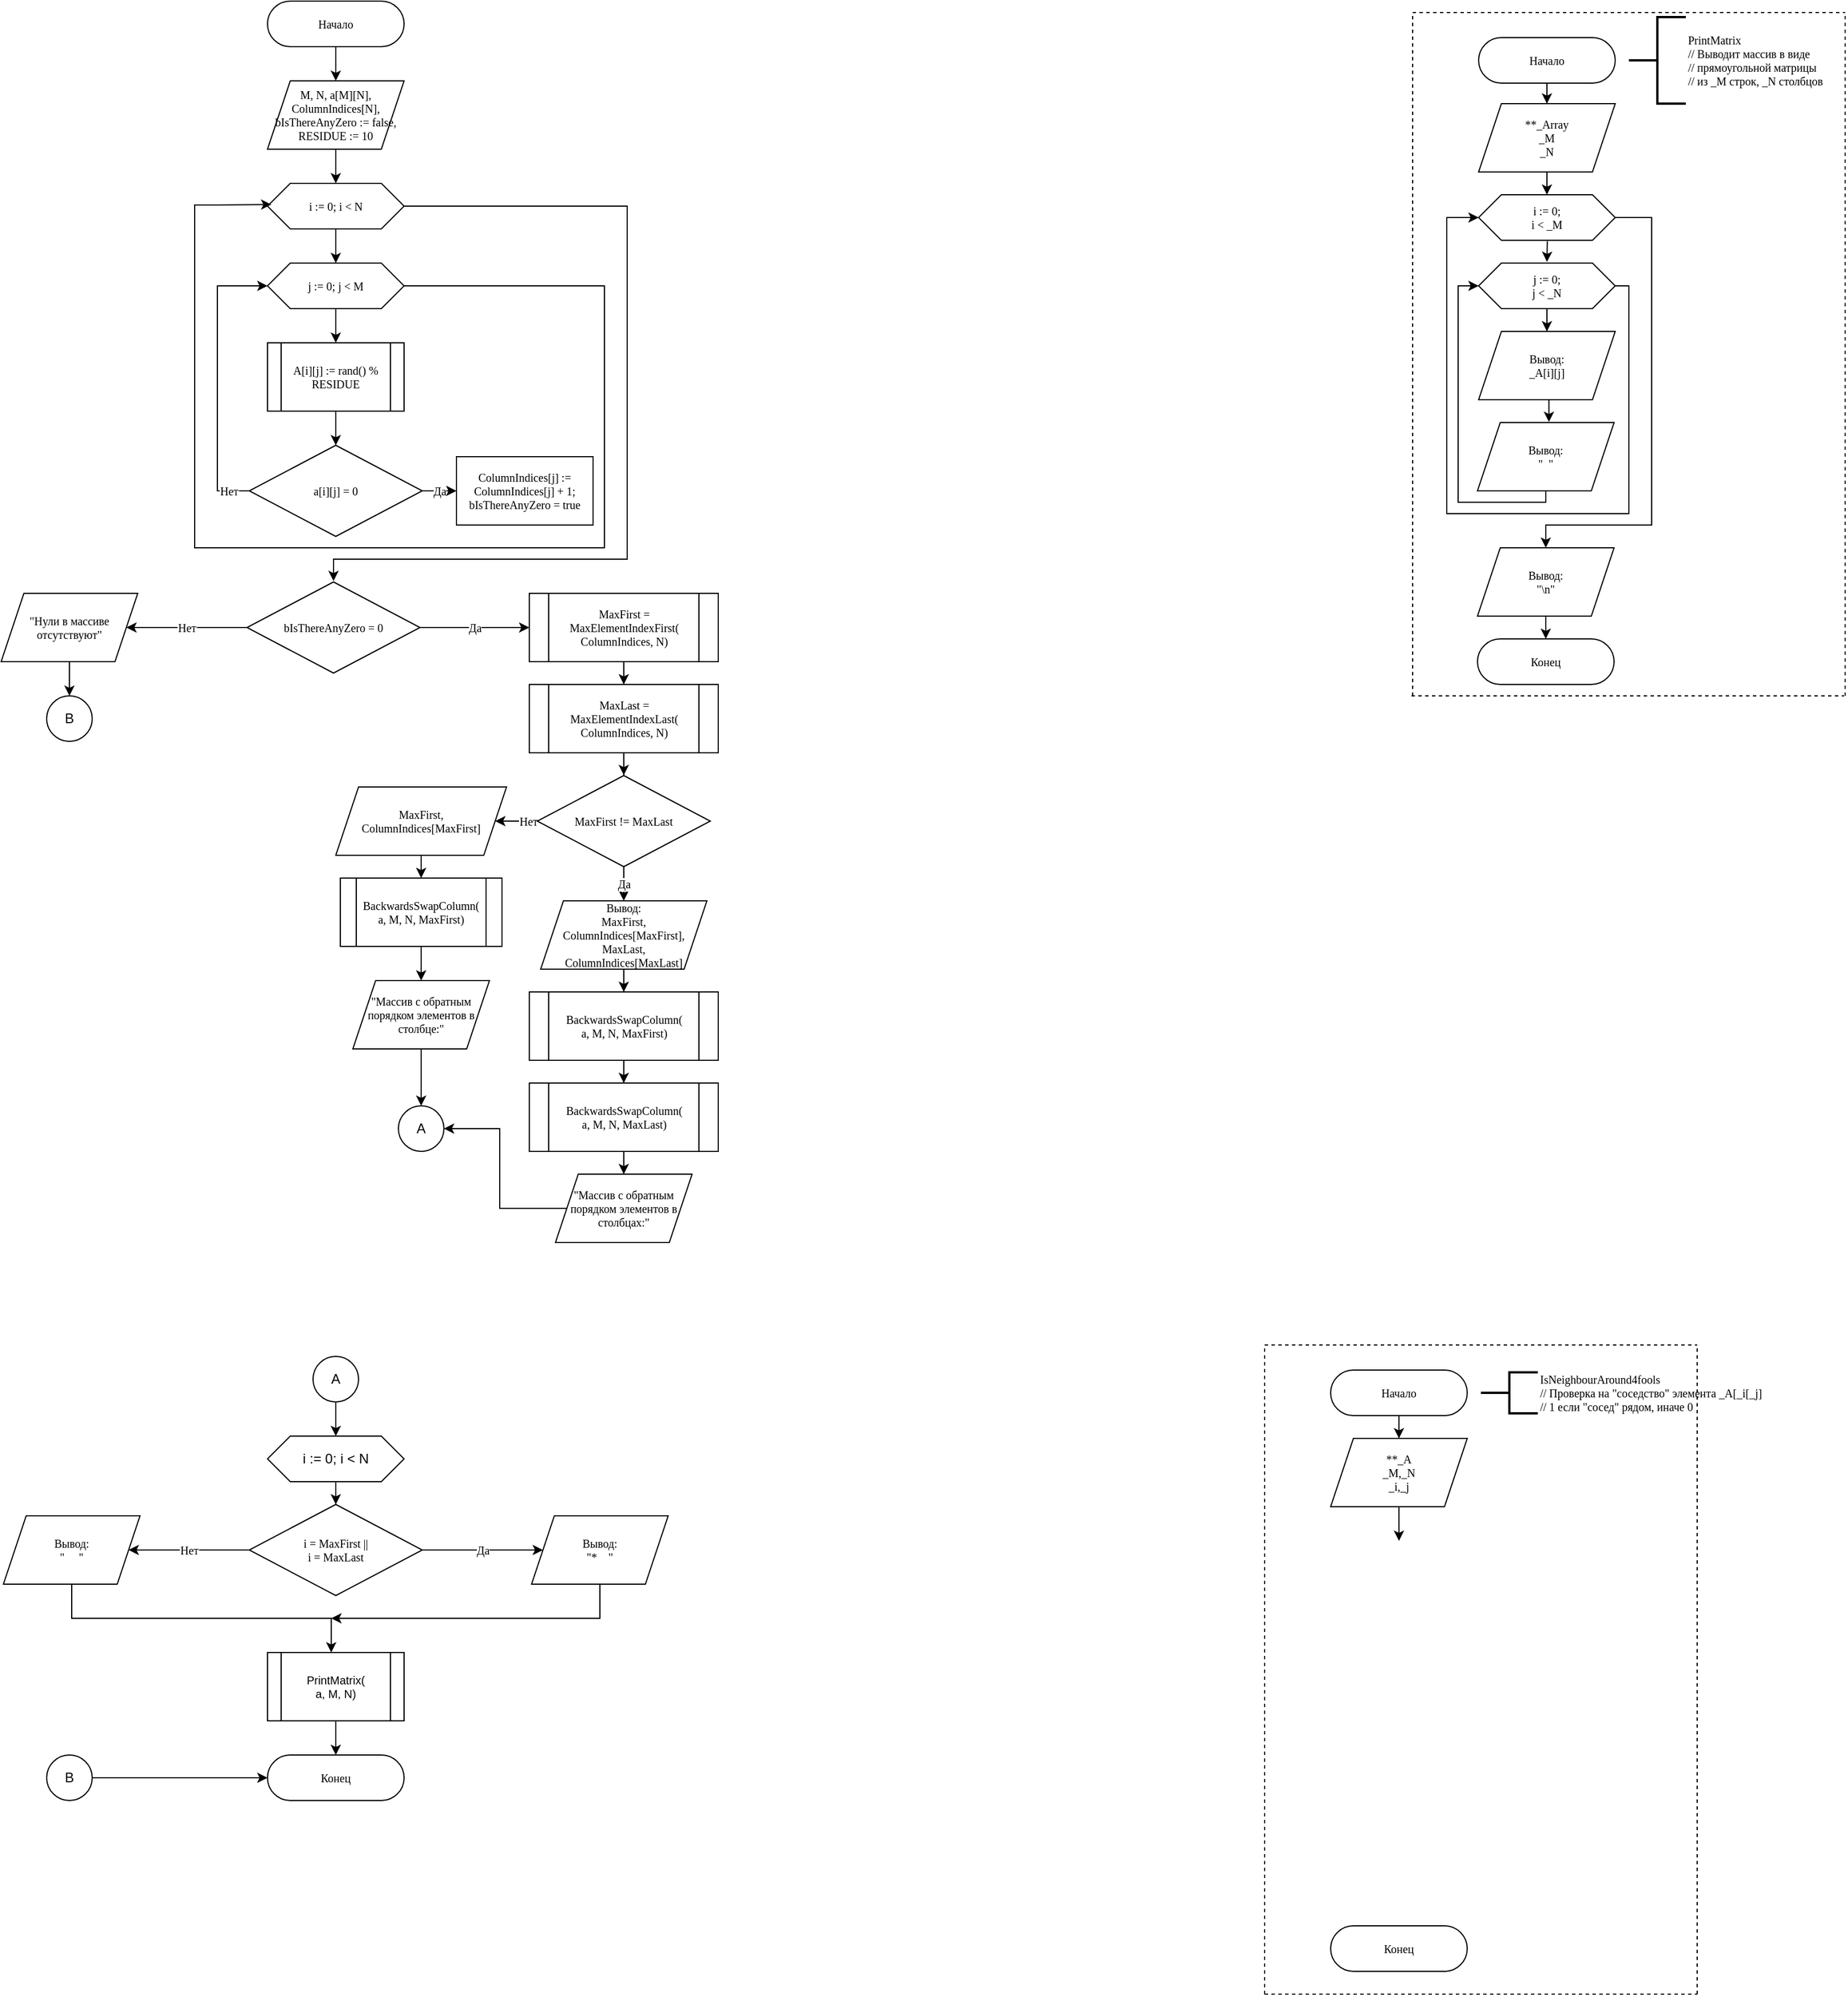 <mxfile version="14.0.1" type="github">
  <diagram id="jJN2-YR1qqHn-e9BybVK" name="Page-1">
    <mxGraphModel dx="1649" dy="-588" grid="1" gridSize="10" guides="1" tooltips="1" connect="1" arrows="1" fold="1" page="1" pageScale="1" pageWidth="827" pageHeight="1169" background="none" math="0" shadow="0">
      <root>
        <mxCell id="0" />
        <mxCell id="1" parent="0" />
        <mxCell id="fMAf0AQXnJGZOiMmoHYG-100" style="edgeStyle=orthogonalEdgeStyle;rounded=0;orthogonalLoop=1;jettySize=auto;html=1;entryX=0.5;entryY=0;entryDx=0;entryDy=0;fontFamily=Consolas;fontSize=10;" parent="1" source="fMAf0AQXnJGZOiMmoHYG-79" target="fMAf0AQXnJGZOiMmoHYG-84" edge="1">
          <mxGeometry relative="1" as="geometry" />
        </mxCell>
        <mxCell id="fMAf0AQXnJGZOiMmoHYG-79" value="Начало" style="rounded=1;whiteSpace=wrap;html=1;arcSize=50;fontFamily=Consolas;fontSize=10;" parent="1" vertex="1">
          <mxGeometry x="488" y="1212" width="120" height="40" as="geometry" />
        </mxCell>
        <mxCell id="fMAf0AQXnJGZOiMmoHYG-80" value="&lt;div style=&quot;font-size: 10px&quot;&gt;i := 0;&lt;/div&gt;&lt;div style=&quot;font-size: 10px&quot;&gt;i &amp;lt; _M&lt;br style=&quot;font-size: 10px&quot;&gt;&lt;/div&gt;" style="shape=hexagon;perimeter=hexagonPerimeter2;whiteSpace=wrap;html=1;fixedSize=1;rounded=1;fontFamily=Consolas;arcSize=0;fontSize=10;" parent="1" vertex="1">
          <mxGeometry x="488" y="1350" width="120" height="40" as="geometry" />
        </mxCell>
        <mxCell id="fMAf0AQXnJGZOiMmoHYG-81" style="edgeStyle=orthogonalEdgeStyle;rounded=0;orthogonalLoop=1;jettySize=auto;html=1;entryX=0.5;entryY=-0.026;entryDx=0;entryDy=0;fontFamily=Consolas;fontSize=10;exitX=0.503;exitY=1.019;exitDx=0;exitDy=0;exitPerimeter=0;entryPerimeter=0;" parent="1" source="fMAf0AQXnJGZOiMmoHYG-80" target="fMAf0AQXnJGZOiMmoHYG-101" edge="1">
          <mxGeometry x="430" y="1108" as="geometry">
            <mxPoint x="548" y="1408" as="targetPoint" />
          </mxGeometry>
        </mxCell>
        <mxCell id="fMAf0AQXnJGZOiMmoHYG-82" style="edgeStyle=orthogonalEdgeStyle;rounded=0;orthogonalLoop=1;jettySize=auto;html=1;fontFamily=Consolas;fontSize=10;entryX=0;entryY=0.5;entryDx=0;entryDy=0;exitX=0.5;exitY=1;exitDx=0;exitDy=0;" parent="1" source="s9nZQQE5in6NOD8knwnm-1" target="fMAf0AQXnJGZOiMmoHYG-101" edge="1">
          <mxGeometry x="430" y="1108" as="geometry">
            <mxPoint x="454" y="1370" as="targetPoint" />
            <Array as="points">
              <mxPoint x="547" y="1620" />
              <mxPoint x="470" y="1620" />
              <mxPoint x="470" y="1430" />
            </Array>
            <mxPoint x="548" y="1568" as="sourcePoint" />
          </mxGeometry>
        </mxCell>
        <mxCell id="fMAf0AQXnJGZOiMmoHYG-84" value="&lt;div style=&quot;font-size: 10px&quot;&gt;**_Array&lt;/div&gt;&lt;div style=&quot;font-size: 10px&quot;&gt;_M&lt;/div&gt;&lt;div style=&quot;font-size: 10px&quot;&gt;_N&lt;/div&gt;" style="shape=parallelogram;perimeter=parallelogramPerimeter;whiteSpace=wrap;html=1;fixedSize=1;rounded=1;fontFamily=Consolas;fontSize=10;arcSize=0;" parent="1" vertex="1">
          <mxGeometry x="488" y="1270" width="120" height="60" as="geometry" />
        </mxCell>
        <mxCell id="fMAf0AQXnJGZOiMmoHYG-86" style="edgeStyle=orthogonalEdgeStyle;rounded=0;orthogonalLoop=1;jettySize=auto;html=1;entryX=0.5;entryY=0;entryDx=0;entryDy=0;fontFamily=Consolas;fontSize=10;exitX=0.5;exitY=1;exitDx=0;exitDy=0;" parent="1" source="fMAf0AQXnJGZOiMmoHYG-84" target="fMAf0AQXnJGZOiMmoHYG-80" edge="1">
          <mxGeometry x="430" y="1190" as="geometry">
            <mxPoint x="548" y="1402" as="sourcePoint" />
          </mxGeometry>
        </mxCell>
        <mxCell id="fMAf0AQXnJGZOiMmoHYG-89" style="edgeStyle=orthogonalEdgeStyle;rounded=0;orthogonalLoop=1;jettySize=auto;html=1;fontFamily=Consolas;exitX=1;exitY=0.5;exitDx=0;exitDy=0;fontSize=10;entryX=0.5;entryY=0;entryDx=0;entryDy=0;" parent="1" source="fMAf0AQXnJGZOiMmoHYG-80" target="s9nZQQE5in6NOD8knwnm-6" edge="1">
          <mxGeometry x="430" y="1108" as="geometry">
            <mxPoint x="608" y="1660" as="targetPoint" />
            <Array as="points">
              <mxPoint x="640" y="1370" />
              <mxPoint x="640" y="1640" />
              <mxPoint x="547" y="1640" />
            </Array>
            <mxPoint x="608" y="1535" as="sourcePoint" />
          </mxGeometry>
        </mxCell>
        <mxCell id="fMAf0AQXnJGZOiMmoHYG-90" value="Конец" style="rounded=1;whiteSpace=wrap;html=1;arcSize=50;fontFamily=Consolas;fontSize=10;" parent="1" vertex="1">
          <mxGeometry x="487" y="1740" width="120" height="40" as="geometry" />
        </mxCell>
        <mxCell id="fMAf0AQXnJGZOiMmoHYG-91" value="&lt;div style=&quot;font-size: 10px&quot;&gt;PrintMatrix&lt;/div&gt;&lt;div style=&quot;font-size: 10px&quot;&gt;// Выводит массив в виде&lt;/div&gt;&lt;div style=&quot;font-size: 10px&quot;&gt;// прямоугольной матрицы&lt;/div&gt;&lt;div style=&quot;font-size: 10px&quot;&gt;// из _M строк, _N столбцов&lt;br&gt;&lt;/div&gt;" style="strokeWidth=2;html=1;shape=mxgraph.flowchart.annotation_2;align=left;labelPosition=right;pointerEvents=1;rounded=1;fontFamily=Consolas;fontSize=10;" parent="1" vertex="1">
          <mxGeometry x="620" y="1194" width="50" height="76" as="geometry" />
        </mxCell>
        <mxCell id="fMAf0AQXnJGZOiMmoHYG-92" value="" style="endArrow=none;dashed=1;html=1;fontFamily=Consolas;fontSize=10;" parent="1" edge="1">
          <mxGeometry x="430" y="1190" width="50" height="50" as="geometry">
            <mxPoint x="430" y="1190" as="sourcePoint" />
            <mxPoint x="810" y="1190" as="targetPoint" />
          </mxGeometry>
        </mxCell>
        <mxCell id="fMAf0AQXnJGZOiMmoHYG-93" value="" style="endArrow=none;dashed=1;html=1;fontFamily=Consolas;fontSize=10;" parent="1" edge="1">
          <mxGeometry x="430" y="1190" width="50" height="50" as="geometry">
            <mxPoint x="430" y="1790" as="sourcePoint" />
            <mxPoint x="430" y="1192" as="targetPoint" />
          </mxGeometry>
        </mxCell>
        <mxCell id="fMAf0AQXnJGZOiMmoHYG-94" value="" style="endArrow=none;dashed=1;html=1;fontFamily=Consolas;fontSize=10;" parent="1" edge="1">
          <mxGeometry x="430" y="1190" width="50" height="50" as="geometry">
            <mxPoint x="810" y="1790" as="sourcePoint" />
            <mxPoint x="810" y="1192" as="targetPoint" />
          </mxGeometry>
        </mxCell>
        <mxCell id="fMAf0AQXnJGZOiMmoHYG-95" value="" style="endArrow=none;dashed=1;html=1;fontFamily=Consolas;fontSize=10;" parent="1" edge="1">
          <mxGeometry x="429" y="1138" width="50" height="50" as="geometry">
            <mxPoint x="429" y="1790" as="sourcePoint" />
            <mxPoint x="809" y="1790" as="targetPoint" />
          </mxGeometry>
        </mxCell>
        <mxCell id="fMAf0AQXnJGZOiMmoHYG-96" style="edgeStyle=orthogonalEdgeStyle;rounded=0;orthogonalLoop=1;jettySize=auto;html=1;entryX=0.5;entryY=-0.011;entryDx=0;entryDy=0;entryPerimeter=0;fontFamily=Consolas;fontSize=10;" parent="1" edge="1">
          <mxGeometry x="430" y="1108" as="geometry">
            <mxPoint x="548.029" y="1448" as="sourcePoint" />
          </mxGeometry>
        </mxCell>
        <mxCell id="fMAf0AQXnJGZOiMmoHYG-99" style="edgeStyle=orthogonalEdgeStyle;rounded=0;orthogonalLoop=1;jettySize=auto;html=1;entryX=0.5;entryY=0;entryDx=0;entryDy=0;fontFamily=Consolas;fontSize=10;" parent="1" edge="1">
          <mxGeometry x="430" y="1108" as="geometry">
            <mxPoint x="548.029" y="1508" as="sourcePoint" />
          </mxGeometry>
        </mxCell>
        <mxCell id="fMAf0AQXnJGZOiMmoHYG-103" value="" style="edgeStyle=orthogonalEdgeStyle;rounded=0;orthogonalLoop=1;jettySize=auto;html=1;fontFamily=Consolas;fontSize=10;" parent="1" source="fMAf0AQXnJGZOiMmoHYG-101" target="fMAf0AQXnJGZOiMmoHYG-102" edge="1">
          <mxGeometry relative="1" as="geometry" />
        </mxCell>
        <mxCell id="s9nZQQE5in6NOD8knwnm-4" style="edgeStyle=orthogonalEdgeStyle;rounded=0;orthogonalLoop=1;jettySize=auto;html=1;fontFamily=Consolas;fontSize=10;entryX=0;entryY=0.5;entryDx=0;entryDy=0;" edge="1" parent="1" source="fMAf0AQXnJGZOiMmoHYG-101" target="fMAf0AQXnJGZOiMmoHYG-80">
          <mxGeometry relative="1" as="geometry">
            <mxPoint x="450" y="1370" as="targetPoint" />
            <Array as="points">
              <mxPoint x="620" y="1430" />
              <mxPoint x="620" y="1630" />
              <mxPoint x="460" y="1630" />
              <mxPoint x="460" y="1370" />
            </Array>
          </mxGeometry>
        </mxCell>
        <mxCell id="fMAf0AQXnJGZOiMmoHYG-101" value="&lt;div style=&quot;font-size: 10px&quot;&gt;j := 0;&lt;/div&gt;&lt;div style=&quot;font-size: 10px&quot;&gt;j &amp;lt; _N&lt;br style=&quot;font-size: 10px&quot;&gt;&lt;/div&gt;" style="shape=hexagon;perimeter=hexagonPerimeter2;whiteSpace=wrap;html=1;fixedSize=1;rounded=1;fontFamily=Consolas;arcSize=0;fontSize=10;" parent="1" vertex="1">
          <mxGeometry x="488" y="1410" width="120" height="40" as="geometry" />
        </mxCell>
        <mxCell id="s9nZQQE5in6NOD8knwnm-5" style="edgeStyle=orthogonalEdgeStyle;rounded=0;orthogonalLoop=1;jettySize=auto;html=1;entryX=0.523;entryY=-0.008;entryDx=0;entryDy=0;entryPerimeter=0;fontFamily=Consolas;fontSize=10;" edge="1" parent="1" source="fMAf0AQXnJGZOiMmoHYG-102" target="s9nZQQE5in6NOD8knwnm-1">
          <mxGeometry relative="1" as="geometry">
            <Array as="points">
              <mxPoint x="550" y="1530" />
            </Array>
          </mxGeometry>
        </mxCell>
        <mxCell id="fMAf0AQXnJGZOiMmoHYG-102" value="&lt;div&gt;Вывод:&lt;/div&gt;&lt;div&gt;_A[i][j]&lt;br&gt;&lt;/div&gt;" style="shape=parallelogram;perimeter=parallelogramPerimeter;whiteSpace=wrap;html=1;fixedSize=1;rounded=1;fontFamily=Consolas;fontSize=10;arcSize=0;" parent="1" vertex="1">
          <mxGeometry x="488" y="1470" width="120" height="60" as="geometry" />
        </mxCell>
        <mxCell id="fMAf0AQXnJGZOiMmoHYG-106" value="" style="edgeStyle=orthogonalEdgeStyle;rounded=0;orthogonalLoop=1;jettySize=auto;html=1;fontFamily=Consolas;fontSize=10;" parent="1" source="fMAf0AQXnJGZOiMmoHYG-104" target="fMAf0AQXnJGZOiMmoHYG-105" edge="1">
          <mxGeometry relative="1" as="geometry" />
        </mxCell>
        <mxCell id="fMAf0AQXnJGZOiMmoHYG-104" value="Начало" style="rounded=1;whiteSpace=wrap;html=1;arcSize=50;fontFamily=Consolas;fontSize=10;" parent="1" vertex="1">
          <mxGeometry x="-576" y="1180" width="120" height="40" as="geometry" />
        </mxCell>
        <mxCell id="fMAf0AQXnJGZOiMmoHYG-108" value="" style="edgeStyle=orthogonalEdgeStyle;rounded=0;orthogonalLoop=1;jettySize=auto;html=1;fontFamily=Consolas;fontSize=10;" parent="1" source="fMAf0AQXnJGZOiMmoHYG-105" target="fMAf0AQXnJGZOiMmoHYG-107" edge="1">
          <mxGeometry relative="1" as="geometry" />
        </mxCell>
        <mxCell id="fMAf0AQXnJGZOiMmoHYG-105" value="&lt;div&gt;M, N, a[M][N], ColumnIndices[N], bIsThereAnyZero := false,&lt;/div&gt;&lt;div&gt;RESIDUE := 10&lt;br&gt;&lt;/div&gt;" style="shape=parallelogram;perimeter=parallelogramPerimeter;whiteSpace=wrap;html=1;fixedSize=1;rounded=1;fontFamily=Consolas;fontSize=10;arcSize=0;" parent="1" vertex="1">
          <mxGeometry x="-576" y="1250" width="120" height="60" as="geometry" />
        </mxCell>
        <mxCell id="fMAf0AQXnJGZOiMmoHYG-110" value="" style="edgeStyle=orthogonalEdgeStyle;rounded=0;orthogonalLoop=1;jettySize=auto;html=1;fontFamily=Consolas;fontSize=10;" parent="1" source="fMAf0AQXnJGZOiMmoHYG-107" target="fMAf0AQXnJGZOiMmoHYG-109" edge="1">
          <mxGeometry relative="1" as="geometry" />
        </mxCell>
        <mxCell id="fMAf0AQXnJGZOiMmoHYG-119" style="edgeStyle=orthogonalEdgeStyle;rounded=0;orthogonalLoop=1;jettySize=auto;html=1;exitX=1;exitY=0.5;exitDx=0;exitDy=0;fontFamily=Consolas;fontSize=10;entryX=0.5;entryY=-0.01;entryDx=0;entryDy=0;entryPerimeter=0;" parent="1" source="fMAf0AQXnJGZOiMmoHYG-107" target="fMAf0AQXnJGZOiMmoHYG-122" edge="1">
          <mxGeometry relative="1" as="geometry">
            <mxPoint x="-519" y="1680" as="targetPoint" />
            <Array as="points">
              <mxPoint x="-260" y="1360" />
              <mxPoint x="-260" y="1670" />
              <mxPoint x="-518" y="1670" />
            </Array>
          </mxGeometry>
        </mxCell>
        <mxCell id="fMAf0AQXnJGZOiMmoHYG-107" value="i := 0; i &amp;lt; N" style="shape=hexagon;perimeter=hexagonPerimeter2;whiteSpace=wrap;html=1;fixedSize=1;rounded=1;fontFamily=Consolas;fontSize=10;arcSize=0;" parent="1" vertex="1">
          <mxGeometry x="-576" y="1340" width="120" height="40" as="geometry" />
        </mxCell>
        <mxCell id="fMAf0AQXnJGZOiMmoHYG-112" value="" style="edgeStyle=orthogonalEdgeStyle;rounded=0;orthogonalLoop=1;jettySize=auto;html=1;fontFamily=Consolas;fontSize=10;" parent="1" source="fMAf0AQXnJGZOiMmoHYG-109" target="fMAf0AQXnJGZOiMmoHYG-111" edge="1">
          <mxGeometry relative="1" as="geometry" />
        </mxCell>
        <mxCell id="fMAf0AQXnJGZOiMmoHYG-118" style="edgeStyle=orthogonalEdgeStyle;rounded=0;orthogonalLoop=1;jettySize=auto;html=1;fontFamily=Consolas;fontSize=10;entryX=0.028;entryY=0.465;entryDx=0;entryDy=0;entryPerimeter=0;" parent="1" source="fMAf0AQXnJGZOiMmoHYG-109" target="fMAf0AQXnJGZOiMmoHYG-107" edge="1">
          <mxGeometry relative="1" as="geometry">
            <mxPoint x="-620" y="1430" as="targetPoint" />
            <Array as="points">
              <mxPoint x="-280" y="1430" />
              <mxPoint x="-280" y="1660" />
              <mxPoint x="-640" y="1660" />
              <mxPoint x="-640" y="1359" />
              <mxPoint x="-620" y="1359" />
            </Array>
          </mxGeometry>
        </mxCell>
        <mxCell id="fMAf0AQXnJGZOiMmoHYG-109" value="j := 0; j &amp;lt; M" style="shape=hexagon;perimeter=hexagonPerimeter2;whiteSpace=wrap;html=1;fixedSize=1;rounded=1;fontFamily=Consolas;fontSize=10;arcSize=0;" parent="1" vertex="1">
          <mxGeometry x="-576" y="1410" width="120" height="40" as="geometry" />
        </mxCell>
        <mxCell id="fMAf0AQXnJGZOiMmoHYG-114" value="" style="edgeStyle=orthogonalEdgeStyle;rounded=0;orthogonalLoop=1;jettySize=auto;html=1;fontFamily=Consolas;fontSize=10;" parent="1" source="fMAf0AQXnJGZOiMmoHYG-111" target="fMAf0AQXnJGZOiMmoHYG-113" edge="1">
          <mxGeometry relative="1" as="geometry" />
        </mxCell>
        <mxCell id="fMAf0AQXnJGZOiMmoHYG-111" value="A[i][j] := rand() % RESIDUE" style="shape=process;whiteSpace=wrap;html=1;backgroundOutline=1;rounded=1;fontFamily=Consolas;fontSize=10;arcSize=0;" parent="1" vertex="1">
          <mxGeometry x="-576" y="1480" width="120" height="60" as="geometry" />
        </mxCell>
        <mxCell id="fMAf0AQXnJGZOiMmoHYG-116" value="Да" style="edgeStyle=orthogonalEdgeStyle;rounded=0;orthogonalLoop=1;jettySize=auto;html=1;fontFamily=Consolas;fontSize=10;" parent="1" source="fMAf0AQXnJGZOiMmoHYG-113" target="fMAf0AQXnJGZOiMmoHYG-115" edge="1">
          <mxGeometry relative="1" as="geometry" />
        </mxCell>
        <mxCell id="fMAf0AQXnJGZOiMmoHYG-117" value="Нет" style="edgeStyle=orthogonalEdgeStyle;rounded=0;orthogonalLoop=1;jettySize=auto;html=1;entryX=0;entryY=0.5;entryDx=0;entryDy=0;fontFamily=Consolas;fontSize=10;" parent="1" source="fMAf0AQXnJGZOiMmoHYG-113" target="fMAf0AQXnJGZOiMmoHYG-109" edge="1">
          <mxGeometry x="-0.857" relative="1" as="geometry">
            <Array as="points">
              <mxPoint x="-620" y="1610" />
              <mxPoint x="-620" y="1430" />
            </Array>
            <mxPoint as="offset" />
          </mxGeometry>
        </mxCell>
        <mxCell id="fMAf0AQXnJGZOiMmoHYG-113" value="a[i][j] = 0" style="rhombus;whiteSpace=wrap;html=1;rounded=1;fontFamily=Consolas;fontSize=10;arcSize=0;" parent="1" vertex="1">
          <mxGeometry x="-592" y="1570" width="152" height="80" as="geometry" />
        </mxCell>
        <mxCell id="fMAf0AQXnJGZOiMmoHYG-115" value="&lt;div&gt;&amp;nbsp;ColumnIndices[j] :=&amp;nbsp; ColumnIndices[j] + 1;&lt;/div&gt;&lt;div&gt;bIsThereAnyZero = true&lt;br&gt;&lt;/div&gt;" style="whiteSpace=wrap;html=1;rounded=1;fontFamily=Consolas;fontSize=10;arcSize=0;" parent="1" vertex="1">
          <mxGeometry x="-410" y="1580" width="120" height="60" as="geometry" />
        </mxCell>
        <mxCell id="fMAf0AQXnJGZOiMmoHYG-124" value="Да" style="edgeStyle=orthogonalEdgeStyle;rounded=0;orthogonalLoop=1;jettySize=auto;html=1;fontFamily=Consolas;fontSize=10;" parent="1" source="fMAf0AQXnJGZOiMmoHYG-122" target="fMAf0AQXnJGZOiMmoHYG-123" edge="1">
          <mxGeometry relative="1" as="geometry" />
        </mxCell>
        <mxCell id="fMAf0AQXnJGZOiMmoHYG-126" value="Нет" style="edgeStyle=orthogonalEdgeStyle;rounded=0;orthogonalLoop=1;jettySize=auto;html=1;fontFamily=Consolas;fontSize=10;" parent="1" source="fMAf0AQXnJGZOiMmoHYG-122" target="fMAf0AQXnJGZOiMmoHYG-125" edge="1">
          <mxGeometry relative="1" as="geometry" />
        </mxCell>
        <mxCell id="fMAf0AQXnJGZOiMmoHYG-122" value="bIsThereAnyZero = 0" style="rhombus;whiteSpace=wrap;html=1;rounded=1;fontFamily=Consolas;fontSize=10;arcSize=0;" parent="1" vertex="1">
          <mxGeometry x="-594" y="1690" width="152" height="80" as="geometry" />
        </mxCell>
        <mxCell id="fMAf0AQXnJGZOiMmoHYG-128" value="" style="edgeStyle=orthogonalEdgeStyle;rounded=0;orthogonalLoop=1;jettySize=auto;html=1;fontFamily=Consolas;fontSize=10;" parent="1" source="fMAf0AQXnJGZOiMmoHYG-123" target="fMAf0AQXnJGZOiMmoHYG-127" edge="1">
          <mxGeometry relative="1" as="geometry" />
        </mxCell>
        <mxCell id="fMAf0AQXnJGZOiMmoHYG-123" value="&lt;div&gt;MaxFirst = MaxElementIndexFirst(&lt;/div&gt;&lt;div&gt;ColumnIndices, N)&lt;/div&gt;" style="shape=process;whiteSpace=wrap;html=1;backgroundOutline=1;rounded=1;fontFamily=Consolas;fontSize=10;arcSize=0;" parent="1" vertex="1">
          <mxGeometry x="-346" y="1700" width="166" height="60" as="geometry" />
        </mxCell>
        <mxCell id="fMAf0AQXnJGZOiMmoHYG-150" style="edgeStyle=orthogonalEdgeStyle;rounded=0;orthogonalLoop=1;jettySize=auto;html=1;fontFamily=Consolas;fontSize=10;" parent="1" source="fMAf0AQXnJGZOiMmoHYG-125" target="fMAf0AQXnJGZOiMmoHYG-151" edge="1">
          <mxGeometry relative="1" as="geometry">
            <mxPoint x="-750.0" y="1790" as="targetPoint" />
          </mxGeometry>
        </mxCell>
        <mxCell id="fMAf0AQXnJGZOiMmoHYG-125" value="&quot;Нули в массиве отсутствуют&quot;" style="shape=parallelogram;perimeter=parallelogramPerimeter;whiteSpace=wrap;html=1;fixedSize=1;rounded=1;fontFamily=Consolas;fontSize=10;arcSize=0;" parent="1" vertex="1">
          <mxGeometry x="-810" y="1700" width="120" height="60" as="geometry" />
        </mxCell>
        <mxCell id="fMAf0AQXnJGZOiMmoHYG-130" value="" style="edgeStyle=orthogonalEdgeStyle;rounded=0;orthogonalLoop=1;jettySize=auto;html=1;fontFamily=Consolas;fontSize=10;entryX=0.5;entryY=-0.005;entryDx=0;entryDy=0;entryPerimeter=0;" parent="1" source="fMAf0AQXnJGZOiMmoHYG-127" target="fMAf0AQXnJGZOiMmoHYG-131" edge="1">
          <mxGeometry relative="1" as="geometry">
            <mxPoint x="-263.0" y="1910" as="targetPoint" />
          </mxGeometry>
        </mxCell>
        <mxCell id="fMAf0AQXnJGZOiMmoHYG-127" value="&lt;div&gt;MaxLast = MaxElementIndexLast(&lt;/div&gt;&lt;div&gt;ColumnIndices, N)&lt;/div&gt;" style="shape=process;whiteSpace=wrap;html=1;backgroundOutline=1;rounded=1;fontFamily=Consolas;fontSize=10;arcSize=0;" parent="1" vertex="1">
          <mxGeometry x="-346" y="1780" width="166" height="60" as="geometry" />
        </mxCell>
        <mxCell id="fMAf0AQXnJGZOiMmoHYG-133" value="Да" style="edgeStyle=orthogonalEdgeStyle;rounded=0;orthogonalLoop=1;jettySize=auto;html=1;fontFamily=Consolas;fontSize=10;" parent="1" source="fMAf0AQXnJGZOiMmoHYG-131" target="fMAf0AQXnJGZOiMmoHYG-132" edge="1">
          <mxGeometry relative="1" as="geometry" />
        </mxCell>
        <mxCell id="fMAf0AQXnJGZOiMmoHYG-141" value="Нет" style="edgeStyle=orthogonalEdgeStyle;rounded=0;orthogonalLoop=1;jettySize=auto;html=1;fontFamily=Consolas;fontSize=10;" parent="1" source="fMAf0AQXnJGZOiMmoHYG-131" target="fMAf0AQXnJGZOiMmoHYG-140" edge="1">
          <mxGeometry relative="1" as="geometry" />
        </mxCell>
        <mxCell id="fMAf0AQXnJGZOiMmoHYG-131" value="MaxFirst != MaxLast" style="rhombus;whiteSpace=wrap;html=1;rounded=1;fontFamily=Consolas;fontSize=10;arcSize=0;" parent="1" vertex="1">
          <mxGeometry x="-339" y="1860" width="152" height="80" as="geometry" />
        </mxCell>
        <mxCell id="fMAf0AQXnJGZOiMmoHYG-135" value="" style="edgeStyle=orthogonalEdgeStyle;rounded=0;orthogonalLoop=1;jettySize=auto;html=1;fontFamily=Consolas;fontSize=10;" parent="1" source="fMAf0AQXnJGZOiMmoHYG-132" target="fMAf0AQXnJGZOiMmoHYG-134" edge="1">
          <mxGeometry relative="1" as="geometry" />
        </mxCell>
        <mxCell id="fMAf0AQXnJGZOiMmoHYG-132" value="&lt;div&gt;Вывод:&lt;br&gt;&lt;/div&gt;&lt;div&gt;MaxFirst,&lt;/div&gt;&lt;div&gt;ColumnIndices[MaxFirst],&lt;/div&gt;&lt;div&gt;MaxLast,&lt;/div&gt;&lt;div&gt;ColumnIndices[MaxLast]&lt;br&gt;&lt;/div&gt;" style="shape=parallelogram;perimeter=parallelogramPerimeter;whiteSpace=wrap;html=1;fixedSize=1;rounded=1;fontFamily=Consolas;fontSize=10;arcSize=0;" parent="1" vertex="1">
          <mxGeometry x="-336" y="1970" width="146" height="60" as="geometry" />
        </mxCell>
        <mxCell id="fMAf0AQXnJGZOiMmoHYG-137" value="" style="edgeStyle=orthogonalEdgeStyle;rounded=0;orthogonalLoop=1;jettySize=auto;html=1;fontFamily=Consolas;fontSize=10;" parent="1" source="fMAf0AQXnJGZOiMmoHYG-134" target="fMAf0AQXnJGZOiMmoHYG-136" edge="1">
          <mxGeometry relative="1" as="geometry" />
        </mxCell>
        <mxCell id="fMAf0AQXnJGZOiMmoHYG-134" value="&lt;div&gt;BackwardsSwapColumn(&lt;/div&gt;&lt;div&gt;a, M, N, MaxFirst)&lt;/div&gt;" style="shape=process;whiteSpace=wrap;html=1;backgroundOutline=1;rounded=1;fontFamily=Consolas;fontSize=10;arcSize=0;" parent="1" vertex="1">
          <mxGeometry x="-346" y="2050" width="166" height="60" as="geometry" />
        </mxCell>
        <mxCell id="fMAf0AQXnJGZOiMmoHYG-139" value="" style="edgeStyle=orthogonalEdgeStyle;rounded=0;orthogonalLoop=1;jettySize=auto;html=1;fontFamily=Consolas;fontSize=10;" parent="1" source="fMAf0AQXnJGZOiMmoHYG-136" target="fMAf0AQXnJGZOiMmoHYG-138" edge="1">
          <mxGeometry relative="1" as="geometry" />
        </mxCell>
        <mxCell id="fMAf0AQXnJGZOiMmoHYG-136" value="&lt;div&gt;BackwardsSwapColumn(&lt;/div&gt;&lt;div&gt;a, M, N, MaxLast)&lt;/div&gt;" style="shape=process;whiteSpace=wrap;html=1;backgroundOutline=1;rounded=1;fontFamily=Consolas;fontSize=10;arcSize=0;" parent="1" vertex="1">
          <mxGeometry x="-346" y="2130" width="166" height="60" as="geometry" />
        </mxCell>
        <mxCell id="fMAf0AQXnJGZOiMmoHYG-149" style="edgeStyle=orthogonalEdgeStyle;rounded=0;orthogonalLoop=1;jettySize=auto;html=1;entryX=1;entryY=0.5;entryDx=0;entryDy=0;fontFamily=Consolas;fontSize=10;" parent="1" source="fMAf0AQXnJGZOiMmoHYG-138" target="fMAf0AQXnJGZOiMmoHYG-148" edge="1">
          <mxGeometry relative="1" as="geometry" />
        </mxCell>
        <mxCell id="fMAf0AQXnJGZOiMmoHYG-138" value="&quot;Массив с обратным порядком элементов в столбцах:&quot;" style="shape=parallelogram;perimeter=parallelogramPerimeter;whiteSpace=wrap;html=1;fixedSize=1;rounded=1;fontFamily=Consolas;fontSize=10;arcSize=0;" parent="1" vertex="1">
          <mxGeometry x="-323" y="2210" width="120" height="60" as="geometry" />
        </mxCell>
        <mxCell id="fMAf0AQXnJGZOiMmoHYG-143" value="" style="edgeStyle=orthogonalEdgeStyle;rounded=0;orthogonalLoop=1;jettySize=auto;html=1;fontFamily=Consolas;fontSize=10;" parent="1" source="fMAf0AQXnJGZOiMmoHYG-140" target="fMAf0AQXnJGZOiMmoHYG-142" edge="1">
          <mxGeometry relative="1" as="geometry" />
        </mxCell>
        <mxCell id="fMAf0AQXnJGZOiMmoHYG-140" value="&lt;div&gt;MaxFirst,&lt;/div&gt;&lt;div&gt;ColumnIndices[MaxFirst]&lt;br&gt;&lt;/div&gt;" style="shape=parallelogram;perimeter=parallelogramPerimeter;whiteSpace=wrap;html=1;fixedSize=1;rounded=1;fontFamily=Consolas;fontSize=10;arcSize=0;" parent="1" vertex="1">
          <mxGeometry x="-516" y="1870" width="150" height="60" as="geometry" />
        </mxCell>
        <mxCell id="fMAf0AQXnJGZOiMmoHYG-145" value="" style="edgeStyle=orthogonalEdgeStyle;rounded=0;orthogonalLoop=1;jettySize=auto;html=1;fontFamily=Consolas;fontSize=10;" parent="1" source="fMAf0AQXnJGZOiMmoHYG-142" target="fMAf0AQXnJGZOiMmoHYG-144" edge="1">
          <mxGeometry relative="1" as="geometry" />
        </mxCell>
        <mxCell id="fMAf0AQXnJGZOiMmoHYG-142" value="&lt;div&gt;BackwardsSwapColumn(&lt;/div&gt;&lt;div&gt;a, M, N, MaxFirst)&lt;/div&gt;" style="shape=process;whiteSpace=wrap;html=1;backgroundOutline=1;rounded=1;fontFamily=Consolas;fontSize=10;arcSize=0;" parent="1" vertex="1">
          <mxGeometry x="-512" y="1950" width="142" height="60" as="geometry" />
        </mxCell>
        <mxCell id="fMAf0AQXnJGZOiMmoHYG-147" value="" style="edgeStyle=orthogonalEdgeStyle;rounded=0;orthogonalLoop=1;jettySize=auto;html=1;fontFamily=Consolas;fontSize=10;" parent="1" source="fMAf0AQXnJGZOiMmoHYG-144" target="fMAf0AQXnJGZOiMmoHYG-148" edge="1">
          <mxGeometry relative="1" as="geometry">
            <mxPoint x="-441" y="2170" as="targetPoint" />
          </mxGeometry>
        </mxCell>
        <mxCell id="fMAf0AQXnJGZOiMmoHYG-144" value="&quot;Массив с обратным порядком элементов в столбце:&quot;" style="shape=parallelogram;perimeter=parallelogramPerimeter;whiteSpace=wrap;html=1;fixedSize=1;rounded=1;fontFamily=Consolas;fontSize=10;arcSize=0;" parent="1" vertex="1">
          <mxGeometry x="-501" y="2040" width="120" height="60" as="geometry" />
        </mxCell>
        <mxCell id="fMAf0AQXnJGZOiMmoHYG-148" value="A" style="ellipse;whiteSpace=wrap;html=1;aspect=fixed;" parent="1" vertex="1">
          <mxGeometry x="-461" y="2150" width="40" height="40" as="geometry" />
        </mxCell>
        <mxCell id="fMAf0AQXnJGZOiMmoHYG-151" value="B" style="ellipse;whiteSpace=wrap;html=1;aspect=fixed;" parent="1" vertex="1">
          <mxGeometry x="-770" y="1790" width="40" height="40" as="geometry" />
        </mxCell>
        <mxCell id="fMAf0AQXnJGZOiMmoHYG-154" value="" style="edgeStyle=orthogonalEdgeStyle;rounded=0;orthogonalLoop=1;jettySize=auto;html=1;fontFamily=Consolas;fontSize=10;" parent="1" source="fMAf0AQXnJGZOiMmoHYG-152" target="fMAf0AQXnJGZOiMmoHYG-153" edge="1">
          <mxGeometry relative="1" as="geometry" />
        </mxCell>
        <mxCell id="fMAf0AQXnJGZOiMmoHYG-152" value="A" style="ellipse;whiteSpace=wrap;html=1;aspect=fixed;" parent="1" vertex="1">
          <mxGeometry x="-536" y="2370" width="40" height="40" as="geometry" />
        </mxCell>
        <mxCell id="fMAf0AQXnJGZOiMmoHYG-156" style="edgeStyle=orthogonalEdgeStyle;rounded=0;orthogonalLoop=1;jettySize=auto;html=1;entryX=0.5;entryY=0;entryDx=0;entryDy=0;fontFamily=Consolas;fontSize=10;" parent="1" source="fMAf0AQXnJGZOiMmoHYG-153" target="fMAf0AQXnJGZOiMmoHYG-155" edge="1">
          <mxGeometry relative="1" as="geometry" />
        </mxCell>
        <mxCell id="fMAf0AQXnJGZOiMmoHYG-153" value="i := 0; i &amp;lt; N" style="shape=hexagon;perimeter=hexagonPerimeter2;whiteSpace=wrap;html=1;fixedSize=1;" parent="1" vertex="1">
          <mxGeometry x="-576" y="2440" width="120" height="40" as="geometry" />
        </mxCell>
        <mxCell id="fMAf0AQXnJGZOiMmoHYG-158" value="Да" style="edgeStyle=orthogonalEdgeStyle;rounded=0;orthogonalLoop=1;jettySize=auto;html=1;fontFamily=Consolas;fontSize=10;" parent="1" source="fMAf0AQXnJGZOiMmoHYG-155" target="fMAf0AQXnJGZOiMmoHYG-157" edge="1">
          <mxGeometry relative="1" as="geometry" />
        </mxCell>
        <mxCell id="fMAf0AQXnJGZOiMmoHYG-160" value="Нет" style="edgeStyle=orthogonalEdgeStyle;rounded=0;orthogonalLoop=1;jettySize=auto;html=1;fontFamily=Consolas;fontSize=10;" parent="1" source="fMAf0AQXnJGZOiMmoHYG-155" target="fMAf0AQXnJGZOiMmoHYG-159" edge="1">
          <mxGeometry relative="1" as="geometry" />
        </mxCell>
        <mxCell id="fMAf0AQXnJGZOiMmoHYG-155" value="&lt;div&gt;i = MaxFirst ||&lt;/div&gt;&lt;div&gt;i = MaxLast&lt;/div&gt;" style="rhombus;whiteSpace=wrap;html=1;rounded=1;fontFamily=Consolas;fontSize=10;arcSize=0;" parent="1" vertex="1">
          <mxGeometry x="-592" y="2500" width="152" height="80" as="geometry" />
        </mxCell>
        <mxCell id="fMAf0AQXnJGZOiMmoHYG-162" style="edgeStyle=orthogonalEdgeStyle;rounded=0;orthogonalLoop=1;jettySize=auto;html=1;fontFamily=Consolas;fontSize=10;" parent="1" source="fMAf0AQXnJGZOiMmoHYG-157" edge="1">
          <mxGeometry relative="1" as="geometry">
            <mxPoint x="-520" y="2600" as="targetPoint" />
            <Array as="points">
              <mxPoint x="-284" y="2600" />
            </Array>
          </mxGeometry>
        </mxCell>
        <mxCell id="fMAf0AQXnJGZOiMmoHYG-157" value="&lt;div&gt;Вывод:&lt;br&gt;&lt;/div&gt;&lt;div&gt;&quot;*&amp;nbsp;&amp;nbsp;&amp;nbsp; &quot;&lt;/div&gt;" style="shape=parallelogram;perimeter=parallelogramPerimeter;whiteSpace=wrap;html=1;fixedSize=1;rounded=1;fontFamily=Consolas;fontSize=10;arcSize=0;" parent="1" vertex="1">
          <mxGeometry x="-344" y="2510" width="120" height="60" as="geometry" />
        </mxCell>
        <mxCell id="fMAf0AQXnJGZOiMmoHYG-161" style="edgeStyle=orthogonalEdgeStyle;rounded=0;orthogonalLoop=1;jettySize=auto;html=1;fontFamily=Consolas;fontSize=10;" parent="1" source="fMAf0AQXnJGZOiMmoHYG-159" target="fMAf0AQXnJGZOiMmoHYG-163" edge="1">
          <mxGeometry relative="1" as="geometry">
            <mxPoint x="-520" y="2630" as="targetPoint" />
            <Array as="points">
              <mxPoint x="-748" y="2600" />
              <mxPoint x="-520" y="2600" />
            </Array>
          </mxGeometry>
        </mxCell>
        <mxCell id="fMAf0AQXnJGZOiMmoHYG-159" value="&lt;div&gt;Вывод:&lt;br&gt;&lt;/div&gt;&lt;div&gt;&quot;&amp;nbsp;&amp;nbsp;&amp;nbsp;&amp;nbsp; &quot;&lt;/div&gt;" style="shape=parallelogram;perimeter=parallelogramPerimeter;whiteSpace=wrap;html=1;fixedSize=1;rounded=1;fontFamily=Consolas;fontSize=10;arcSize=0;" parent="1" vertex="1">
          <mxGeometry x="-808" y="2510" width="120" height="60" as="geometry" />
        </mxCell>
        <mxCell id="fMAf0AQXnJGZOiMmoHYG-165" style="edgeStyle=orthogonalEdgeStyle;rounded=0;orthogonalLoop=1;jettySize=auto;html=1;fontFamily=Consolas;fontSize=10;entryX=0.5;entryY=0;entryDx=0;entryDy=0;" parent="1" source="fMAf0AQXnJGZOiMmoHYG-163" target="fMAf0AQXnJGZOiMmoHYG-166" edge="1">
          <mxGeometry relative="1" as="geometry">
            <mxPoint x="-516" y="2730" as="targetPoint" />
          </mxGeometry>
        </mxCell>
        <mxCell id="fMAf0AQXnJGZOiMmoHYG-163" value="&lt;div style=&quot;font-size: 10px;&quot;&gt;PrintMatrix(&lt;/div&gt;&lt;div style=&quot;font-size: 10px;&quot;&gt;a, M, N)&lt;/div&gt;" style="shape=process;whiteSpace=wrap;html=1;backgroundOutline=1;fontSize=10;" parent="1" vertex="1">
          <mxGeometry x="-576" y="2630" width="120" height="60" as="geometry" />
        </mxCell>
        <mxCell id="fMAf0AQXnJGZOiMmoHYG-167" style="edgeStyle=orthogonalEdgeStyle;rounded=0;orthogonalLoop=1;jettySize=auto;html=1;entryX=0;entryY=0.5;entryDx=0;entryDy=0;fontFamily=Consolas;fontSize=10;" parent="1" source="fMAf0AQXnJGZOiMmoHYG-164" target="fMAf0AQXnJGZOiMmoHYG-166" edge="1">
          <mxGeometry relative="1" as="geometry" />
        </mxCell>
        <mxCell id="fMAf0AQXnJGZOiMmoHYG-164" value="B" style="ellipse;whiteSpace=wrap;html=1;aspect=fixed;" parent="1" vertex="1">
          <mxGeometry x="-770" y="2720" width="40" height="40" as="geometry" />
        </mxCell>
        <mxCell id="fMAf0AQXnJGZOiMmoHYG-166" value="Конец" style="rounded=1;whiteSpace=wrap;html=1;arcSize=50;fontFamily=Consolas;fontSize=10;" parent="1" vertex="1">
          <mxGeometry x="-576" y="2720" width="120" height="40" as="geometry" />
        </mxCell>
        <mxCell id="s9nZQQE5in6NOD8knwnm-1" value="&lt;div&gt;Вывод:&lt;/div&gt;&lt;div&gt;&quot;&amp;nbsp; &quot;&lt;br&gt;&lt;/div&gt;" style="shape=parallelogram;perimeter=parallelogramPerimeter;whiteSpace=wrap;html=1;fixedSize=1;rounded=1;fontFamily=Consolas;fontSize=10;arcSize=0;" vertex="1" parent="1">
          <mxGeometry x="487" y="1550" width="120" height="60" as="geometry" />
        </mxCell>
        <mxCell id="s9nZQQE5in6NOD8knwnm-7" style="edgeStyle=orthogonalEdgeStyle;rounded=0;orthogonalLoop=1;jettySize=auto;html=1;entryX=0.5;entryY=0;entryDx=0;entryDy=0;fontFamily=Consolas;fontSize=10;" edge="1" parent="1" source="s9nZQQE5in6NOD8knwnm-6" target="fMAf0AQXnJGZOiMmoHYG-90">
          <mxGeometry relative="1" as="geometry" />
        </mxCell>
        <mxCell id="s9nZQQE5in6NOD8knwnm-6" value="&lt;div&gt;Вывод:&lt;/div&gt;&lt;div&gt;&quot;\n&quot;&lt;br&gt;&lt;/div&gt;" style="shape=parallelogram;perimeter=parallelogramPerimeter;whiteSpace=wrap;html=1;fixedSize=1;rounded=1;fontFamily=Consolas;fontSize=10;arcSize=0;" vertex="1" parent="1">
          <mxGeometry x="487" y="1660" width="120" height="60" as="geometry" />
        </mxCell>
        <mxCell id="s9nZQQE5in6NOD8knwnm-9" style="edgeStyle=orthogonalEdgeStyle;rounded=0;orthogonalLoop=1;jettySize=auto;html=1;entryX=0.5;entryY=0;entryDx=0;entryDy=0;fontFamily=Consolas;fontSize=10;" edge="1" parent="1" source="fMAf0AQXnJGZOiMmoHYG-44" target="fMAf0AQXnJGZOiMmoHYG-53">
          <mxGeometry x="300" y="2360" as="geometry" />
        </mxCell>
        <mxCell id="fMAf0AQXnJGZOiMmoHYG-44" value="Начало" style="rounded=1;whiteSpace=wrap;html=1;arcSize=50;fontFamily=Consolas;fontSize=10;" parent="1" vertex="1">
          <mxGeometry x="358" y="2382" width="120" height="40" as="geometry" />
        </mxCell>
        <mxCell id="fMAf0AQXnJGZOiMmoHYG-53" value="&lt;div style=&quot;font-size: 10px&quot;&gt;**_A&lt;/div&gt;&lt;div style=&quot;font-size: 10px&quot;&gt;_M,_N&lt;/div&gt;&lt;div style=&quot;font-size: 10px&quot;&gt;_i,_j&lt;br style=&quot;font-size: 10px&quot;&gt;&lt;/div&gt;" style="shape=parallelogram;perimeter=parallelogramPerimeter;whiteSpace=wrap;html=1;fixedSize=1;rounded=1;fontFamily=Consolas;fontSize=10;arcSize=0;" parent="1" vertex="1">
          <mxGeometry x="358" y="2442" width="120" height="60" as="geometry" />
        </mxCell>
        <mxCell id="fMAf0AQXnJGZOiMmoHYG-57" value="" style="edgeStyle=orthogonalEdgeStyle;rounded=0;orthogonalLoop=1;jettySize=auto;html=1;fontFamily=Consolas;fontSize=10;" parent="1" source="fMAf0AQXnJGZOiMmoHYG-53" edge="1">
          <mxGeometry x="300" y="2360" as="geometry">
            <mxPoint x="418.034" y="2532" as="targetPoint" />
          </mxGeometry>
        </mxCell>
        <mxCell id="fMAf0AQXnJGZOiMmoHYG-60" value="Конец" style="rounded=1;whiteSpace=wrap;html=1;arcSize=50;fontFamily=Consolas;fontSize=10;" parent="1" vertex="1">
          <mxGeometry x="358" y="2870" width="120" height="40" as="geometry" />
        </mxCell>
        <mxCell id="fMAf0AQXnJGZOiMmoHYG-62" value="&lt;div style=&quot;font-size: 10px&quot;&gt;IsNeighbourAround4fools&lt;/div&gt;// Проверка на &quot;соседство&quot; элемента _A[_i[_j]&lt;br&gt;// 1 если &quot;сосед&quot; рядом, иначе 0" style="strokeWidth=2;html=1;shape=mxgraph.flowchart.annotation_2;align=left;labelPosition=right;pointerEvents=1;rounded=1;fontFamily=Consolas;fontSize=10;" parent="1" vertex="1">
          <mxGeometry x="490" y="2384" width="50" height="36" as="geometry" />
        </mxCell>
        <mxCell id="fMAf0AQXnJGZOiMmoHYG-63" value="" style="endArrow=none;dashed=1;html=1;fontFamily=Consolas;fontSize=10;" parent="1" edge="1">
          <mxGeometry x="300" y="2360" width="50" height="50" as="geometry">
            <mxPoint x="300" y="2360" as="sourcePoint" />
            <mxPoint x="680" y="2360" as="targetPoint" />
          </mxGeometry>
        </mxCell>
        <mxCell id="fMAf0AQXnJGZOiMmoHYG-64" value="" style="endArrow=none;dashed=1;html=1;fontFamily=Consolas;fontSize=10;" parent="1" edge="1">
          <mxGeometry x="300" y="2360" width="50" height="50" as="geometry">
            <mxPoint x="300" y="2930" as="sourcePoint" />
            <mxPoint x="300" y="2362" as="targetPoint" />
          </mxGeometry>
        </mxCell>
        <mxCell id="fMAf0AQXnJGZOiMmoHYG-65" value="" style="endArrow=none;dashed=1;html=1;fontFamily=Consolas;fontSize=10;" parent="1" edge="1">
          <mxGeometry x="300" y="2360" width="50" height="50" as="geometry">
            <mxPoint x="680" y="2930" as="sourcePoint" />
            <mxPoint x="680" y="2362" as="targetPoint" />
          </mxGeometry>
        </mxCell>
        <mxCell id="fMAf0AQXnJGZOiMmoHYG-66" value="" style="endArrow=none;dashed=1;html=1;fontFamily=Consolas;fontSize=10;" parent="1" edge="1">
          <mxGeometry x="300" y="2278" width="50" height="50" as="geometry">
            <mxPoint x="300" y="2930" as="sourcePoint" />
            <mxPoint x="680" y="2930" as="targetPoint" />
          </mxGeometry>
        </mxCell>
      </root>
    </mxGraphModel>
  </diagram>
</mxfile>
